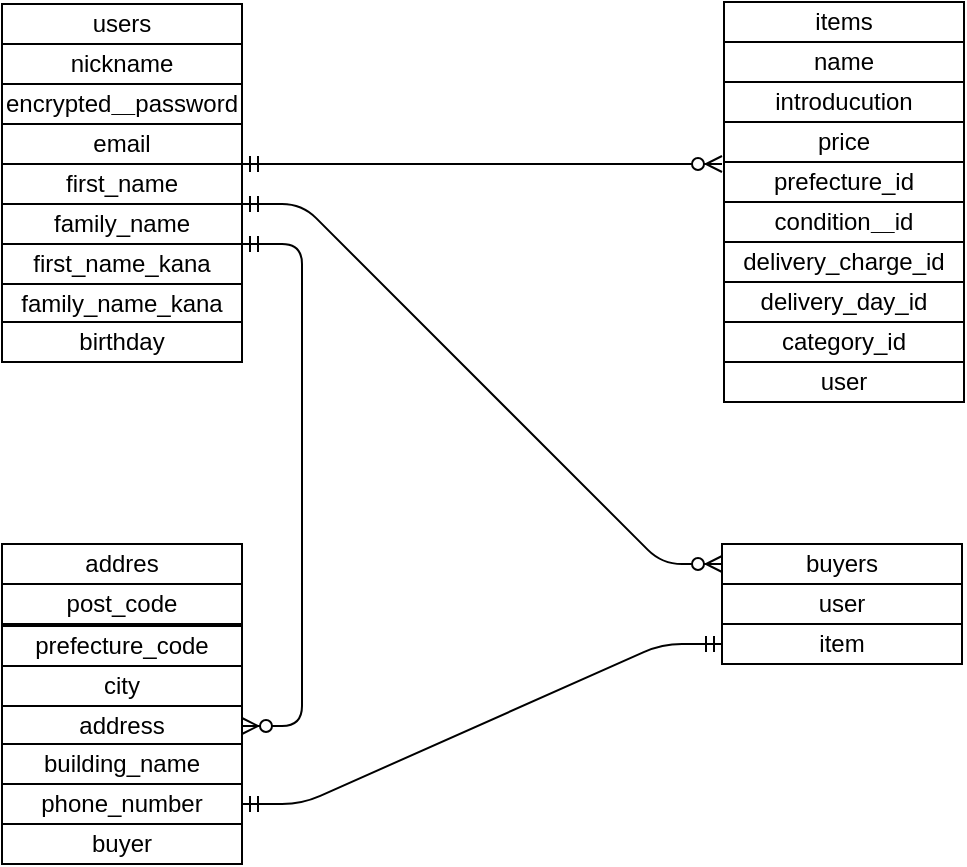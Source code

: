 <mxfile>
    <diagram id="jqPXKS2c3JfgOpeAtfCP" name="ページ1">
        <mxGraphModel dx="602" dy="366" grid="1" gridSize="10" guides="1" tooltips="1" connect="1" arrows="1" fold="1" page="1" pageScale="1" pageWidth="827" pageHeight="1169" math="0" shadow="0">
            <root>
                <mxCell id="0"/>
                <mxCell id="1" parent="0"/>
                <mxCell id="9" style="edgeStyle=orthogonalEdgeStyle;rounded=0;orthogonalLoop=1;jettySize=auto;html=1;exitX=0.5;exitY=1;exitDx=0;exitDy=0;" edge="1" parent="1">
                    <mxGeometry relative="1" as="geometry">
                        <mxPoint x="148.0" y="60" as="sourcePoint"/>
                        <mxPoint x="148.0" y="60" as="targetPoint"/>
                    </mxGeometry>
                </mxCell>
                <mxCell id="13" value="items" style="whiteSpace=wrap;html=1;align=center;" vertex="1" parent="1">
                    <mxGeometry x="481" y="39" width="120" height="20" as="geometry"/>
                </mxCell>
                <mxCell id="16" value="users" style="whiteSpace=wrap;html=1;align=center;" vertex="1" parent="1">
                    <mxGeometry x="120" y="40" width="120" height="20" as="geometry"/>
                </mxCell>
                <mxCell id="18" value="nickname" style="whiteSpace=wrap;html=1;align=center;" vertex="1" parent="1">
                    <mxGeometry x="120" y="60" width="120" height="20" as="geometry"/>
                </mxCell>
                <mxCell id="33" value="encrypted＿password" style="whiteSpace=wrap;html=1;align=center;" vertex="1" parent="1">
                    <mxGeometry x="120" y="80" width="120" height="20" as="geometry"/>
                </mxCell>
                <mxCell id="34" value="email" style="whiteSpace=wrap;html=1;align=center;" vertex="1" parent="1">
                    <mxGeometry x="120" y="100" width="120" height="20" as="geometry"/>
                </mxCell>
                <mxCell id="35" value="first_name" style="whiteSpace=wrap;html=1;align=center;" vertex="1" parent="1">
                    <mxGeometry x="120" y="120" width="120" height="20" as="geometry"/>
                </mxCell>
                <mxCell id="36" value="family_name" style="whiteSpace=wrap;html=1;align=center;" vertex="1" parent="1">
                    <mxGeometry x="120" y="140" width="120" height="20" as="geometry"/>
                </mxCell>
                <mxCell id="37" value="first_name_kana" style="whiteSpace=wrap;html=1;align=center;" vertex="1" parent="1">
                    <mxGeometry x="120" y="160" width="120" height="20" as="geometry"/>
                </mxCell>
                <mxCell id="38" value="family_name_kana" style="whiteSpace=wrap;html=1;align=center;" vertex="1" parent="1">
                    <mxGeometry x="120" y="180" width="120" height="20" as="geometry"/>
                </mxCell>
                <mxCell id="44" value="birthday" style="whiteSpace=wrap;html=1;align=center;" vertex="1" parent="1">
                    <mxGeometry x="120" y="199" width="120" height="20" as="geometry"/>
                </mxCell>
                <mxCell id="58" value="user" style="whiteSpace=wrap;html=1;align=center;" vertex="1" parent="1">
                    <mxGeometry x="481" y="219" width="120" height="20" as="geometry"/>
                </mxCell>
                <mxCell id="59" value="category_id" style="whiteSpace=wrap;html=1;align=center;" vertex="1" parent="1">
                    <mxGeometry x="481" y="199" width="120" height="20" as="geometry"/>
                </mxCell>
                <mxCell id="60" value="delivery_day_id" style="whiteSpace=wrap;html=1;align=center;" vertex="1" parent="1">
                    <mxGeometry x="481" y="179" width="120" height="20" as="geometry"/>
                </mxCell>
                <mxCell id="61" value="delivery_charge_id" style="whiteSpace=wrap;html=1;align=center;" vertex="1" parent="1">
                    <mxGeometry x="481" y="159" width="120" height="20" as="geometry"/>
                </mxCell>
                <mxCell id="62" value="condition＿id" style="whiteSpace=wrap;html=1;align=center;" vertex="1" parent="1">
                    <mxGeometry x="481" y="139" width="120" height="20" as="geometry"/>
                </mxCell>
                <mxCell id="64" value="price" style="whiteSpace=wrap;html=1;align=center;" vertex="1" parent="1">
                    <mxGeometry x="481" y="99" width="120" height="20" as="geometry"/>
                </mxCell>
                <mxCell id="65" value="introducution" style="whiteSpace=wrap;html=1;align=center;" vertex="1" parent="1">
                    <mxGeometry x="481" y="79" width="120" height="20" as="geometry"/>
                </mxCell>
                <mxCell id="66" value="name" style="whiteSpace=wrap;html=1;align=center;" vertex="1" parent="1">
                    <mxGeometry x="481" y="59" width="120" height="20" as="geometry"/>
                </mxCell>
                <mxCell id="102" style="edgeStyle=orthogonalEdgeStyle;rounded=0;orthogonalLoop=1;jettySize=auto;html=1;exitX=0.5;exitY=1;exitDx=0;exitDy=0;" edge="1" parent="1">
                    <mxGeometry relative="1" as="geometry">
                        <mxPoint x="148.0" y="250" as="sourcePoint"/>
                        <mxPoint x="148.0" y="250" as="targetPoint"/>
                    </mxGeometry>
                </mxCell>
                <mxCell id="103" value="addres" style="whiteSpace=wrap;html=1;align=center;" vertex="1" parent="1">
                    <mxGeometry x="120" y="310" width="120" height="20" as="geometry"/>
                </mxCell>
                <mxCell id="111" value="post_code" style="whiteSpace=wrap;html=1;align=center;" vertex="1" parent="1">
                    <mxGeometry x="120" y="330" width="120" height="20" as="geometry"/>
                </mxCell>
                <mxCell id="112" value="city" style="whiteSpace=wrap;html=1;align=center;" vertex="1" parent="1">
                    <mxGeometry x="120" y="371" width="120" height="20" as="geometry"/>
                </mxCell>
                <mxCell id="113" value="address" style="whiteSpace=wrap;html=1;align=center;" vertex="1" parent="1">
                    <mxGeometry x="120" y="391" width="120" height="20" as="geometry"/>
                </mxCell>
                <mxCell id="114" value="building_name" style="whiteSpace=wrap;html=1;align=center;" vertex="1" parent="1">
                    <mxGeometry x="120" y="410" width="120" height="20" as="geometry"/>
                </mxCell>
                <mxCell id="115" value="phone_number" style="whiteSpace=wrap;html=1;align=center;" vertex="1" parent="1">
                    <mxGeometry x="120" y="430" width="120" height="20" as="geometry"/>
                </mxCell>
                <mxCell id="116" value="buyer" style="whiteSpace=wrap;html=1;align=center;" vertex="1" parent="1">
                    <mxGeometry x="120" y="450" width="120" height="20" as="geometry"/>
                </mxCell>
                <mxCell id="117" value="prefecture_code" style="whiteSpace=wrap;html=1;align=center;" vertex="1" parent="1">
                    <mxGeometry x="120" y="351" width="120" height="20" as="geometry"/>
                </mxCell>
                <mxCell id="121" value="buyers" style="whiteSpace=wrap;html=1;align=center;" vertex="1" parent="1">
                    <mxGeometry x="480" y="310" width="120" height="20" as="geometry"/>
                </mxCell>
                <mxCell id="122" value="user" style="whiteSpace=wrap;html=1;align=center;" vertex="1" parent="1">
                    <mxGeometry x="480" y="330" width="120" height="20" as="geometry"/>
                </mxCell>
                <mxCell id="123" value="item" style="whiteSpace=wrap;html=1;align=center;" vertex="1" parent="1">
                    <mxGeometry x="480" y="350" width="120" height="20" as="geometry"/>
                </mxCell>
                <mxCell id="127" value="" style="edgeStyle=entityRelationEdgeStyle;fontSize=12;html=1;endArrow=ERzeroToMany;startArrow=ERmandOne;" edge="1" parent="1">
                    <mxGeometry width="100" height="100" relative="1" as="geometry">
                        <mxPoint x="240" y="120" as="sourcePoint"/>
                        <mxPoint x="480" y="120" as="targetPoint"/>
                    </mxGeometry>
                </mxCell>
                <mxCell id="131" value="prefecture_id" style="whiteSpace=wrap;html=1;align=center;" vertex="1" parent="1">
                    <mxGeometry x="481" y="119" width="120" height="20" as="geometry"/>
                </mxCell>
                <mxCell id="132" value="" style="edgeStyle=entityRelationEdgeStyle;fontSize=12;html=1;endArrow=ERzeroToMany;startArrow=ERmandOne;exitX=1;exitY=1;exitDx=0;exitDy=0;" edge="1" parent="1" source="36" target="113">
                    <mxGeometry width="100" height="100" relative="1" as="geometry">
                        <mxPoint x="170" y="220" as="sourcePoint"/>
                        <mxPoint x="200" y="382" as="targetPoint"/>
                    </mxGeometry>
                </mxCell>
                <mxCell id="133" value="" style="edgeStyle=entityRelationEdgeStyle;fontSize=12;html=1;endArrow=ERmandOne;startArrow=ERmandOne;entryX=0;entryY=0.5;entryDx=0;entryDy=0;" edge="1" parent="1" target="123">
                    <mxGeometry width="100" height="100" relative="1" as="geometry">
                        <mxPoint x="240" y="440" as="sourcePoint"/>
                        <mxPoint x="340" y="340" as="targetPoint"/>
                    </mxGeometry>
                </mxCell>
                <mxCell id="134" value="" style="edgeStyle=entityRelationEdgeStyle;fontSize=12;html=1;endArrow=ERzeroToMany;startArrow=ERmandOne;entryX=0;entryY=0.5;entryDx=0;entryDy=0;" edge="1" parent="1" target="121">
                    <mxGeometry width="100" height="100" relative="1" as="geometry">
                        <mxPoint x="240" y="140" as="sourcePoint"/>
                        <mxPoint x="340" y="40" as="targetPoint"/>
                    </mxGeometry>
                </mxCell>
            </root>
        </mxGraphModel>
    </diagram>
</mxfile>